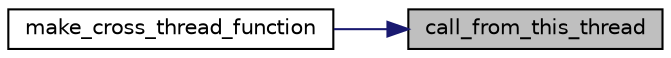 digraph "call_from_this_thread"
{
 // LATEX_PDF_SIZE
  edge [fontname="Helvetica",fontsize="10",labelfontname="Helvetica",labelfontsize="10"];
  node [fontname="Helvetica",fontsize="10",shape=record];
  rankdir="RL";
  Node1 [label="call_from_this_thread",height=0.2,width=0.4,color="black", fillcolor="grey75", style="filled", fontcolor="black",tooltip=" "];
  Node1 -> Node2 [dir="back",color="midnightblue",fontsize="10",style="solid",fontname="Helvetica"];
  Node2 [label="make_cross_thread_function",height=0.2,width=0.4,color="black", fillcolor="white", style="filled",URL="$function__wrappers_8hpp.html#a7d11ab7d78aeae4544e253d025be6c84",tooltip=" "];
}

